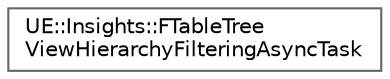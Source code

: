 digraph "Graphical Class Hierarchy"
{
 // INTERACTIVE_SVG=YES
 // LATEX_PDF_SIZE
  bgcolor="transparent";
  edge [fontname=Helvetica,fontsize=10,labelfontname=Helvetica,labelfontsize=10];
  node [fontname=Helvetica,fontsize=10,shape=box,height=0.2,width=0.4];
  rankdir="LR";
  Node0 [id="Node000000",label="UE::Insights::FTableTree\lViewHierarchyFilteringAsyncTask",height=0.2,width=0.4,color="grey40", fillcolor="white", style="filled",URL="$dd/d87/classUE_1_1Insights_1_1FTableTreeViewHierarchyFilteringAsyncTask.html",tooltip=" "];
}
